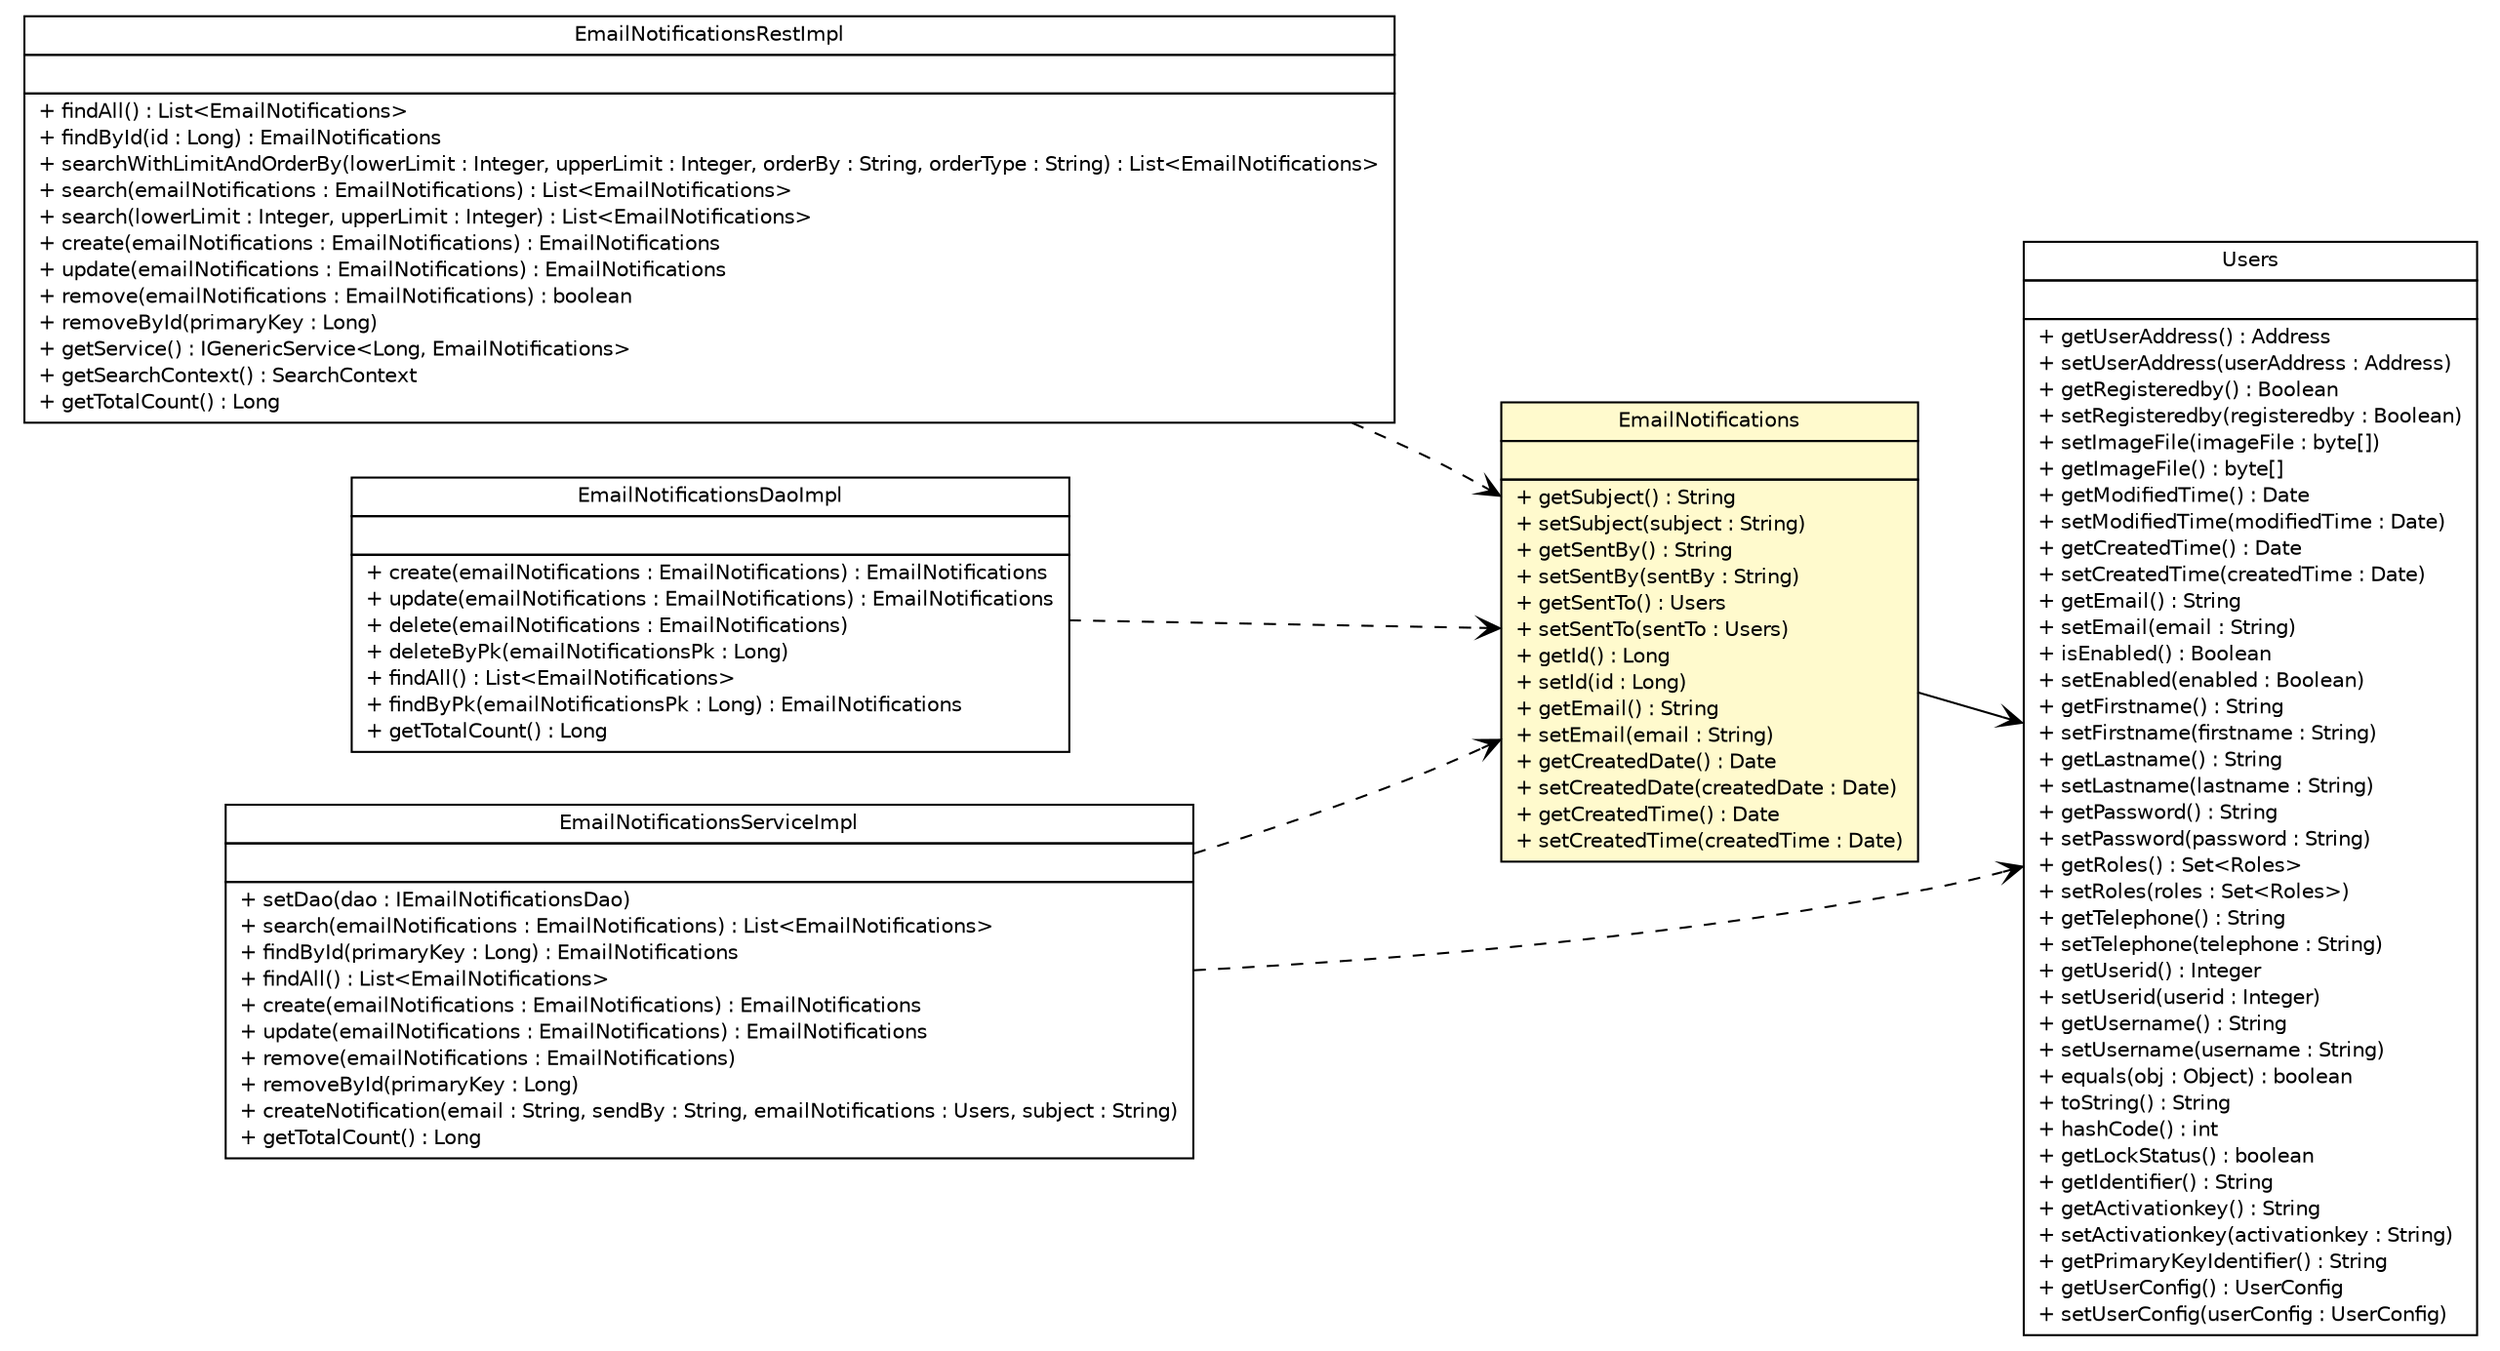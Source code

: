 #!/usr/local/bin/dot
#
# Class diagram 
# Generated by UMLGraph version 5.1 (http://www.umlgraph.org/)
#

digraph G {
	edge [fontname="Helvetica",fontsize=10,labelfontname="Helvetica",labelfontsize=10];
	node [fontname="Helvetica",fontsize=10,shape=plaintext];
	nodesep=0.25;
	ranksep=0.5;
	rankdir=LR;
	// com.inn.headstartdemo.service.impl.EmailNotificationsServiceImpl
	c49579 [label=<<table title="com.inn.headstartdemo.service.impl.EmailNotificationsServiceImpl" border="0" cellborder="1" cellspacing="0" cellpadding="2" port="p" href="../service/impl/EmailNotificationsServiceImpl.html">
		<tr><td><table border="0" cellspacing="0" cellpadding="1">
<tr><td align="center" balign="center"> EmailNotificationsServiceImpl </td></tr>
		</table></td></tr>
		<tr><td><table border="0" cellspacing="0" cellpadding="1">
<tr><td align="left" balign="left">  </td></tr>
		</table></td></tr>
		<tr><td><table border="0" cellspacing="0" cellpadding="1">
<tr><td align="left" balign="left"> + setDao(dao : IEmailNotificationsDao) </td></tr>
<tr><td align="left" balign="left"> + search(emailNotifications : EmailNotifications) : List&lt;EmailNotifications&gt; </td></tr>
<tr><td align="left" balign="left"> + findById(primaryKey : Long) : EmailNotifications </td></tr>
<tr><td align="left" balign="left"> + findAll() : List&lt;EmailNotifications&gt; </td></tr>
<tr><td align="left" balign="left"> + create(emailNotifications : EmailNotifications) : EmailNotifications </td></tr>
<tr><td align="left" balign="left"> + update(emailNotifications : EmailNotifications) : EmailNotifications </td></tr>
<tr><td align="left" balign="left"> + remove(emailNotifications : EmailNotifications) </td></tr>
<tr><td align="left" balign="left"> + removeById(primaryKey : Long) </td></tr>
<tr><td align="left" balign="left"> + createNotification(email : String, sendBy : String, emailNotifications : Users, subject : String) </td></tr>
<tr><td align="left" balign="left"> + getTotalCount() : Long </td></tr>
		</table></td></tr>
		</table>>, fontname="Helvetica", fontcolor="black", fontsize=10.0];
	// com.inn.headstartdemo.rest.impl.EmailNotificationsRestImpl
	c49627 [label=<<table title="com.inn.headstartdemo.rest.impl.EmailNotificationsRestImpl" border="0" cellborder="1" cellspacing="0" cellpadding="2" port="p" href="../rest/impl/EmailNotificationsRestImpl.html">
		<tr><td><table border="0" cellspacing="0" cellpadding="1">
<tr><td align="center" balign="center"> EmailNotificationsRestImpl </td></tr>
		</table></td></tr>
		<tr><td><table border="0" cellspacing="0" cellpadding="1">
<tr><td align="left" balign="left">  </td></tr>
		</table></td></tr>
		<tr><td><table border="0" cellspacing="0" cellpadding="1">
<tr><td align="left" balign="left"> + findAll() : List&lt;EmailNotifications&gt; </td></tr>
<tr><td align="left" balign="left"> + findById(id : Long) : EmailNotifications </td></tr>
<tr><td align="left" balign="left"> + searchWithLimitAndOrderBy(lowerLimit : Integer, upperLimit : Integer, orderBy : String, orderType : String) : List&lt;EmailNotifications&gt; </td></tr>
<tr><td align="left" balign="left"> + search(emailNotifications : EmailNotifications) : List&lt;EmailNotifications&gt; </td></tr>
<tr><td align="left" balign="left"> + search(lowerLimit : Integer, upperLimit : Integer) : List&lt;EmailNotifications&gt; </td></tr>
<tr><td align="left" balign="left"> + create(emailNotifications : EmailNotifications) : EmailNotifications </td></tr>
<tr><td align="left" balign="left"> + update(emailNotifications : EmailNotifications) : EmailNotifications </td></tr>
<tr><td align="left" balign="left"> + remove(emailNotifications : EmailNotifications) : boolean </td></tr>
<tr><td align="left" balign="left"> + removeById(primaryKey : Long) </td></tr>
<tr><td align="left" balign="left"> + getService() : IGenericService&lt;Long, EmailNotifications&gt; </td></tr>
<tr><td align="left" balign="left"> + getSearchContext() : SearchContext </td></tr>
<tr><td align="left" balign="left"> + getTotalCount() : Long </td></tr>
		</table></td></tr>
		</table>>, fontname="Helvetica", fontcolor="black", fontsize=10.0];
	// com.inn.headstartdemo.model.EmailNotifications
	c49656 [label=<<table title="com.inn.headstartdemo.model.EmailNotifications" border="0" cellborder="1" cellspacing="0" cellpadding="2" port="p" bgcolor="lemonChiffon" href="./EmailNotifications.html">
		<tr><td><table border="0" cellspacing="0" cellpadding="1">
<tr><td align="center" balign="center"> EmailNotifications </td></tr>
		</table></td></tr>
		<tr><td><table border="0" cellspacing="0" cellpadding="1">
<tr><td align="left" balign="left">  </td></tr>
		</table></td></tr>
		<tr><td><table border="0" cellspacing="0" cellpadding="1">
<tr><td align="left" balign="left"> + getSubject() : String </td></tr>
<tr><td align="left" balign="left"> + setSubject(subject : String) </td></tr>
<tr><td align="left" balign="left"> + getSentBy() : String </td></tr>
<tr><td align="left" balign="left"> + setSentBy(sentBy : String) </td></tr>
<tr><td align="left" balign="left"> + getSentTo() : Users </td></tr>
<tr><td align="left" balign="left"> + setSentTo(sentTo : Users) </td></tr>
<tr><td align="left" balign="left"> + getId() : Long </td></tr>
<tr><td align="left" balign="left"> + setId(id : Long) </td></tr>
<tr><td align="left" balign="left"> + getEmail() : String </td></tr>
<tr><td align="left" balign="left"> + setEmail(email : String) </td></tr>
<tr><td align="left" balign="left"> + getCreatedDate() : Date </td></tr>
<tr><td align="left" balign="left"> + setCreatedDate(createdDate : Date) </td></tr>
<tr><td align="left" balign="left"> + getCreatedTime() : Date </td></tr>
<tr><td align="left" balign="left"> + setCreatedTime(createdTime : Date) </td></tr>
		</table></td></tr>
		</table>>, fontname="Helvetica", fontcolor="black", fontsize=10.0];
	// com.inn.headstartdemo.model.Users
	c49659 [label=<<table title="com.inn.headstartdemo.model.Users" border="0" cellborder="1" cellspacing="0" cellpadding="2" port="p" href="./Users.html">
		<tr><td><table border="0" cellspacing="0" cellpadding="1">
<tr><td align="center" balign="center"> Users </td></tr>
		</table></td></tr>
		<tr><td><table border="0" cellspacing="0" cellpadding="1">
<tr><td align="left" balign="left">  </td></tr>
		</table></td></tr>
		<tr><td><table border="0" cellspacing="0" cellpadding="1">
<tr><td align="left" balign="left"> + getUserAddress() : Address </td></tr>
<tr><td align="left" balign="left"> + setUserAddress(userAddress : Address) </td></tr>
<tr><td align="left" balign="left"> + getRegisteredby() : Boolean </td></tr>
<tr><td align="left" balign="left"> + setRegisteredby(registeredby : Boolean) </td></tr>
<tr><td align="left" balign="left"> + setImageFile(imageFile : byte[]) </td></tr>
<tr><td align="left" balign="left"> + getImageFile() : byte[] </td></tr>
<tr><td align="left" balign="left"> + getModifiedTime() : Date </td></tr>
<tr><td align="left" balign="left"> + setModifiedTime(modifiedTime : Date) </td></tr>
<tr><td align="left" balign="left"> + getCreatedTime() : Date </td></tr>
<tr><td align="left" balign="left"> + setCreatedTime(createdTime : Date) </td></tr>
<tr><td align="left" balign="left"> + getEmail() : String </td></tr>
<tr><td align="left" balign="left"> + setEmail(email : String) </td></tr>
<tr><td align="left" balign="left"> + isEnabled() : Boolean </td></tr>
<tr><td align="left" balign="left"> + setEnabled(enabled : Boolean) </td></tr>
<tr><td align="left" balign="left"> + getFirstname() : String </td></tr>
<tr><td align="left" balign="left"> + setFirstname(firstname : String) </td></tr>
<tr><td align="left" balign="left"> + getLastname() : String </td></tr>
<tr><td align="left" balign="left"> + setLastname(lastname : String) </td></tr>
<tr><td align="left" balign="left"> + getPassword() : String </td></tr>
<tr><td align="left" balign="left"> + setPassword(password : String) </td></tr>
<tr><td align="left" balign="left"> + getRoles() : Set&lt;Roles&gt; </td></tr>
<tr><td align="left" balign="left"> + setRoles(roles : Set&lt;Roles&gt;) </td></tr>
<tr><td align="left" balign="left"> + getTelephone() : String </td></tr>
<tr><td align="left" balign="left"> + setTelephone(telephone : String) </td></tr>
<tr><td align="left" balign="left"> + getUserid() : Integer </td></tr>
<tr><td align="left" balign="left"> + setUserid(userid : Integer) </td></tr>
<tr><td align="left" balign="left"> + getUsername() : String </td></tr>
<tr><td align="left" balign="left"> + setUsername(username : String) </td></tr>
<tr><td align="left" balign="left"> + equals(obj : Object) : boolean </td></tr>
<tr><td align="left" balign="left"> + toString() : String </td></tr>
<tr><td align="left" balign="left"> + hashCode() : int </td></tr>
<tr><td align="left" balign="left"> + getLockStatus() : boolean </td></tr>
<tr><td align="left" balign="left"> + getIdentifier() : String </td></tr>
<tr><td align="left" balign="left"> + getActivationkey() : String </td></tr>
<tr><td align="left" balign="left"> + setActivationkey(activationkey : String) </td></tr>
<tr><td align="left" balign="left"> + getPrimaryKeyIdentifier() : String </td></tr>
<tr><td align="left" balign="left"> + getUserConfig() : UserConfig </td></tr>
<tr><td align="left" balign="left"> + setUserConfig(userConfig : UserConfig) </td></tr>
		</table></td></tr>
		</table>>, fontname="Helvetica", fontcolor="black", fontsize=10.0];
	// com.inn.headstartdemo.dao.impl.EmailNotificationsDaoImpl
	c49733 [label=<<table title="com.inn.headstartdemo.dao.impl.EmailNotificationsDaoImpl" border="0" cellborder="1" cellspacing="0" cellpadding="2" port="p" href="../dao/impl/EmailNotificationsDaoImpl.html">
		<tr><td><table border="0" cellspacing="0" cellpadding="1">
<tr><td align="center" balign="center"> EmailNotificationsDaoImpl </td></tr>
		</table></td></tr>
		<tr><td><table border="0" cellspacing="0" cellpadding="1">
<tr><td align="left" balign="left">  </td></tr>
		</table></td></tr>
		<tr><td><table border="0" cellspacing="0" cellpadding="1">
<tr><td align="left" balign="left"> + create(emailNotifications : EmailNotifications) : EmailNotifications </td></tr>
<tr><td align="left" balign="left"> + update(emailNotifications : EmailNotifications) : EmailNotifications </td></tr>
<tr><td align="left" balign="left"> + delete(emailNotifications : EmailNotifications) </td></tr>
<tr><td align="left" balign="left"> + deleteByPk(emailNotificationsPk : Long) </td></tr>
<tr><td align="left" balign="left"> + findAll() : List&lt;EmailNotifications&gt; </td></tr>
<tr><td align="left" balign="left"> + findByPk(emailNotificationsPk : Long) : EmailNotifications </td></tr>
<tr><td align="left" balign="left"> + getTotalCount() : Long </td></tr>
		</table></td></tr>
		</table>>, fontname="Helvetica", fontcolor="black", fontsize=10.0];
	// com.inn.headstartdemo.model.EmailNotifications NAVASSOC com.inn.headstartdemo.model.Users
	c49656:p -> c49659:p [taillabel="", label="", headlabel="", fontname="Helvetica", fontcolor="black", fontsize=10.0, color="black", arrowhead=open];
	// com.inn.headstartdemo.service.impl.EmailNotificationsServiceImpl DEPEND com.inn.headstartdemo.model.Users
	c49579:p -> c49659:p [taillabel="", label="", headlabel="", fontname="Helvetica", fontcolor="black", fontsize=10.0, color="black", arrowhead=open, style=dashed];
	// com.inn.headstartdemo.service.impl.EmailNotificationsServiceImpl DEPEND com.inn.headstartdemo.model.EmailNotifications
	c49579:p -> c49656:p [taillabel="", label="", headlabel="", fontname="Helvetica", fontcolor="black", fontsize=10.0, color="black", arrowhead=open, style=dashed];
	// com.inn.headstartdemo.rest.impl.EmailNotificationsRestImpl DEPEND com.inn.headstartdemo.model.EmailNotifications
	c49627:p -> c49656:p [taillabel="", label="", headlabel="", fontname="Helvetica", fontcolor="black", fontsize=10.0, color="black", arrowhead=open, style=dashed];
	// com.inn.headstartdemo.dao.impl.EmailNotificationsDaoImpl DEPEND com.inn.headstartdemo.model.EmailNotifications
	c49733:p -> c49656:p [taillabel="", label="", headlabel="", fontname="Helvetica", fontcolor="black", fontsize=10.0, color="black", arrowhead=open, style=dashed];
}

